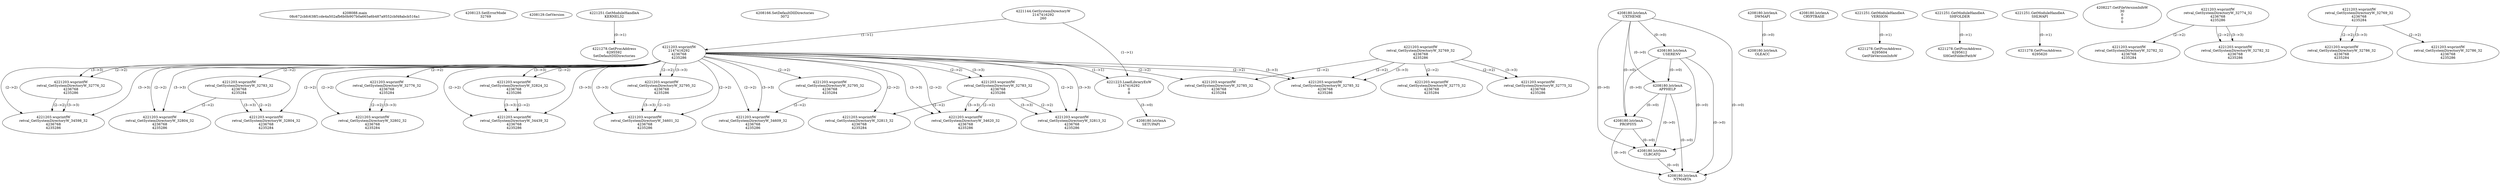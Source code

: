 // Global SCDG with merge call
digraph {
	0 [label="4208088.main
08c672cbfc638f1cde4a502afb6b0b907b0a665a6b487a9552cbf48abcb516a1"]
	1 [label="4208123.SetErrorMode
32769"]
	2 [label="4208129.GetVersion
"]
	3 [label="4221251.GetModuleHandleA
KERNEL32"]
	4 [label="4221278.GetProcAddress
6295592
SetDefaultDllDirectories"]
	3 -> 4 [label="(0-->1)"]
	5 [label="4208166.SetDefaultDllDirectories
3072"]
	6 [label="4221144.GetSystemDirectoryW
2147416292
260"]
	7 [label="4221203.wsprintfW
2147416292
4236768
4235286"]
	6 -> 7 [label="(1-->1)"]
	8 [label="4221223.LoadLibraryExW
2147416292
0
8"]
	6 -> 8 [label="(1-->1)"]
	7 -> 8 [label="(1-->1)"]
	9 [label="4208180.lstrlenA
UXTHEME"]
	10 [label="4208180.lstrlenA
USERENV"]
	9 -> 10 [label="(0-->0)"]
	11 [label="4208180.lstrlenA
SETUPAPI"]
	8 -> 11 [label="(3-->0)"]
	12 [label="4208180.lstrlenA
APPHELP"]
	9 -> 12 [label="(0-->0)"]
	10 -> 12 [label="(0-->0)"]
	13 [label="4208180.lstrlenA
PROPSYS"]
	9 -> 13 [label="(0-->0)"]
	10 -> 13 [label="(0-->0)"]
	12 -> 13 [label="(0-->0)"]
	14 [label="4208180.lstrlenA
DWMAPI"]
	15 [label="4208180.lstrlenA
CRYPTBASE"]
	16 [label="4221203.wsprintfW
retval_GetSystemDirectoryW_32783_32
4236768
4235286"]
	7 -> 16 [label="(2-->2)"]
	7 -> 16 [label="(3-->3)"]
	17 [label="4221203.wsprintfW
retval_GetSystemDirectoryW_34620_32
4236768
4235286"]
	7 -> 17 [label="(2-->2)"]
	16 -> 17 [label="(2-->2)"]
	7 -> 17 [label="(3-->3)"]
	16 -> 17 [label="(3-->3)"]
	18 [label="4208180.lstrlenA
OLEACC"]
	14 -> 18 [label="(0-->0)"]
	19 [label="4208180.lstrlenA
CLBCATQ"]
	9 -> 19 [label="(0-->0)"]
	10 -> 19 [label="(0-->0)"]
	12 -> 19 [label="(0-->0)"]
	13 -> 19 [label="(0-->0)"]
	20 [label="4208180.lstrlenA
NTMARTA"]
	9 -> 20 [label="(0-->0)"]
	10 -> 20 [label="(0-->0)"]
	12 -> 20 [label="(0-->0)"]
	13 -> 20 [label="(0-->0)"]
	19 -> 20 [label="(0-->0)"]
	21 [label="4221251.GetModuleHandleA
VERSION"]
	22 [label="4221278.GetProcAddress
6295604
GetFileVersionInfoW"]
	21 -> 22 [label="(0-->1)"]
	23 [label="4221251.GetModuleHandleA
SHFOLDER"]
	24 [label="4221278.GetProcAddress
6295612
SHGetFolderPathW"]
	23 -> 24 [label="(0-->1)"]
	25 [label="4221251.GetModuleHandleA
SHLWAPI"]
	26 [label="4221278.GetProcAddress
6295620
"]
	25 -> 26 [label="(0-->1)"]
	27 [label="4208227.GetFileVersionInfoW
30
0
0
0"]
	28 [label="4221203.wsprintfW
retval_GetSystemDirectoryW_32824_32
4236768
4235286"]
	7 -> 28 [label="(2-->2)"]
	7 -> 28 [label="(3-->3)"]
	29 [label="4221203.wsprintfW
retval_GetSystemDirectoryW_34439_32
4236768
4235286"]
	7 -> 29 [label="(2-->2)"]
	28 -> 29 [label="(2-->2)"]
	7 -> 29 [label="(3-->3)"]
	28 -> 29 [label="(3-->3)"]
	30 [label="4221203.wsprintfW
retval_GetSystemDirectoryW_32776_32
4236768
4235286"]
	7 -> 30 [label="(2-->2)"]
	7 -> 30 [label="(3-->3)"]
	31 [label="4221203.wsprintfW
retval_GetSystemDirectoryW_34598_32
4236768
4235286"]
	7 -> 31 [label="(2-->2)"]
	30 -> 31 [label="(2-->2)"]
	7 -> 31 [label="(3-->3)"]
	30 -> 31 [label="(3-->3)"]
	32 [label="4221203.wsprintfW
retval_GetSystemDirectoryW_32795_32
4236768
4235286"]
	7 -> 32 [label="(2-->2)"]
	7 -> 32 [label="(3-->3)"]
	33 [label="4221203.wsprintfW
retval_GetSystemDirectoryW_34601_32
4236768
4235286"]
	7 -> 33 [label="(2-->2)"]
	32 -> 33 [label="(2-->2)"]
	7 -> 33 [label="(3-->3)"]
	32 -> 33 [label="(3-->3)"]
	34 [label="4221203.wsprintfW
retval_GetSystemDirectoryW_32795_32
4236768
4235284"]
	7 -> 34 [label="(2-->2)"]
	35 [label="4221203.wsprintfW
retval_GetSystemDirectoryW_34609_32
4236768
4235286"]
	7 -> 35 [label="(2-->2)"]
	34 -> 35 [label="(2-->2)"]
	7 -> 35 [label="(3-->3)"]
	36 [label="4221203.wsprintfW
retval_GetSystemDirectoryW_32769_32
4236768
4235286"]
	37 [label="4221203.wsprintfW
retval_GetSystemDirectoryW_32775_32
4236768
4235286"]
	36 -> 37 [label="(2-->2)"]
	36 -> 37 [label="(3-->3)"]
	38 [label="4221203.wsprintfW
retval_GetSystemDirectoryW_32774_32
4236768
4235286"]
	39 [label="4221203.wsprintfW
retval_GetSystemDirectoryW_32782_32
4236768
4235284"]
	38 -> 39 [label="(2-->2)"]
	40 [label="4221203.wsprintfW
retval_GetSystemDirectoryW_32785_32
4236768
4235284"]
	7 -> 40 [label="(2-->2)"]
	36 -> 40 [label="(2-->2)"]
	41 [label="4221203.wsprintfW
retval_GetSystemDirectoryW_32769_32
4236768
4235284"]
	42 [label="4221203.wsprintfW
retval_GetSystemDirectoryW_32786_32
4236768
4235284"]
	41 -> 42 [label="(2-->2)"]
	41 -> 42 [label="(3-->3)"]
	43 [label="4221203.wsprintfW
retval_GetSystemDirectoryW_32782_32
4236768
4235286"]
	38 -> 43 [label="(2-->2)"]
	38 -> 43 [label="(3-->3)"]
	44 [label="4221203.wsprintfW
retval_GetSystemDirectoryW_32785_32
4236768
4235286"]
	7 -> 44 [label="(2-->2)"]
	36 -> 44 [label="(2-->2)"]
	7 -> 44 [label="(3-->3)"]
	36 -> 44 [label="(3-->3)"]
	45 [label="4221203.wsprintfW
retval_GetSystemDirectoryW_32786_32
4236768
4235286"]
	41 -> 45 [label="(2-->2)"]
	46 [label="4221203.wsprintfW
retval_GetSystemDirectoryW_32775_32
4236768
4235284"]
	36 -> 46 [label="(2-->2)"]
	47 [label="4221203.wsprintfW
retval_GetSystemDirectoryW_32783_32
4236768
4235284"]
	7 -> 47 [label="(2-->2)"]
	48 [label="4221203.wsprintfW
retval_GetSystemDirectoryW_32804_32
4236768
4235286"]
	7 -> 48 [label="(2-->2)"]
	47 -> 48 [label="(2-->2)"]
	7 -> 48 [label="(3-->3)"]
	49 [label="4221203.wsprintfW
retval_GetSystemDirectoryW_32813_32
4236768
4235286"]
	7 -> 49 [label="(2-->2)"]
	16 -> 49 [label="(2-->2)"]
	7 -> 49 [label="(3-->3)"]
	16 -> 49 [label="(3-->3)"]
	50 [label="4221203.wsprintfW
retval_GetSystemDirectoryW_32776_32
4236768
4235284"]
	7 -> 50 [label="(2-->2)"]
	51 [label="4221203.wsprintfW
retval_GetSystemDirectoryW_32802_32
4236768
4235284"]
	7 -> 51 [label="(2-->2)"]
	50 -> 51 [label="(2-->2)"]
	50 -> 51 [label="(3-->3)"]
	52 [label="4221203.wsprintfW
retval_GetSystemDirectoryW_32804_32
4236768
4235284"]
	7 -> 52 [label="(2-->2)"]
	47 -> 52 [label="(2-->2)"]
	47 -> 52 [label="(3-->3)"]
	53 [label="4221203.wsprintfW
retval_GetSystemDirectoryW_32813_32
4236768
4235284"]
	7 -> 53 [label="(2-->2)"]
	16 -> 53 [label="(2-->2)"]
}
